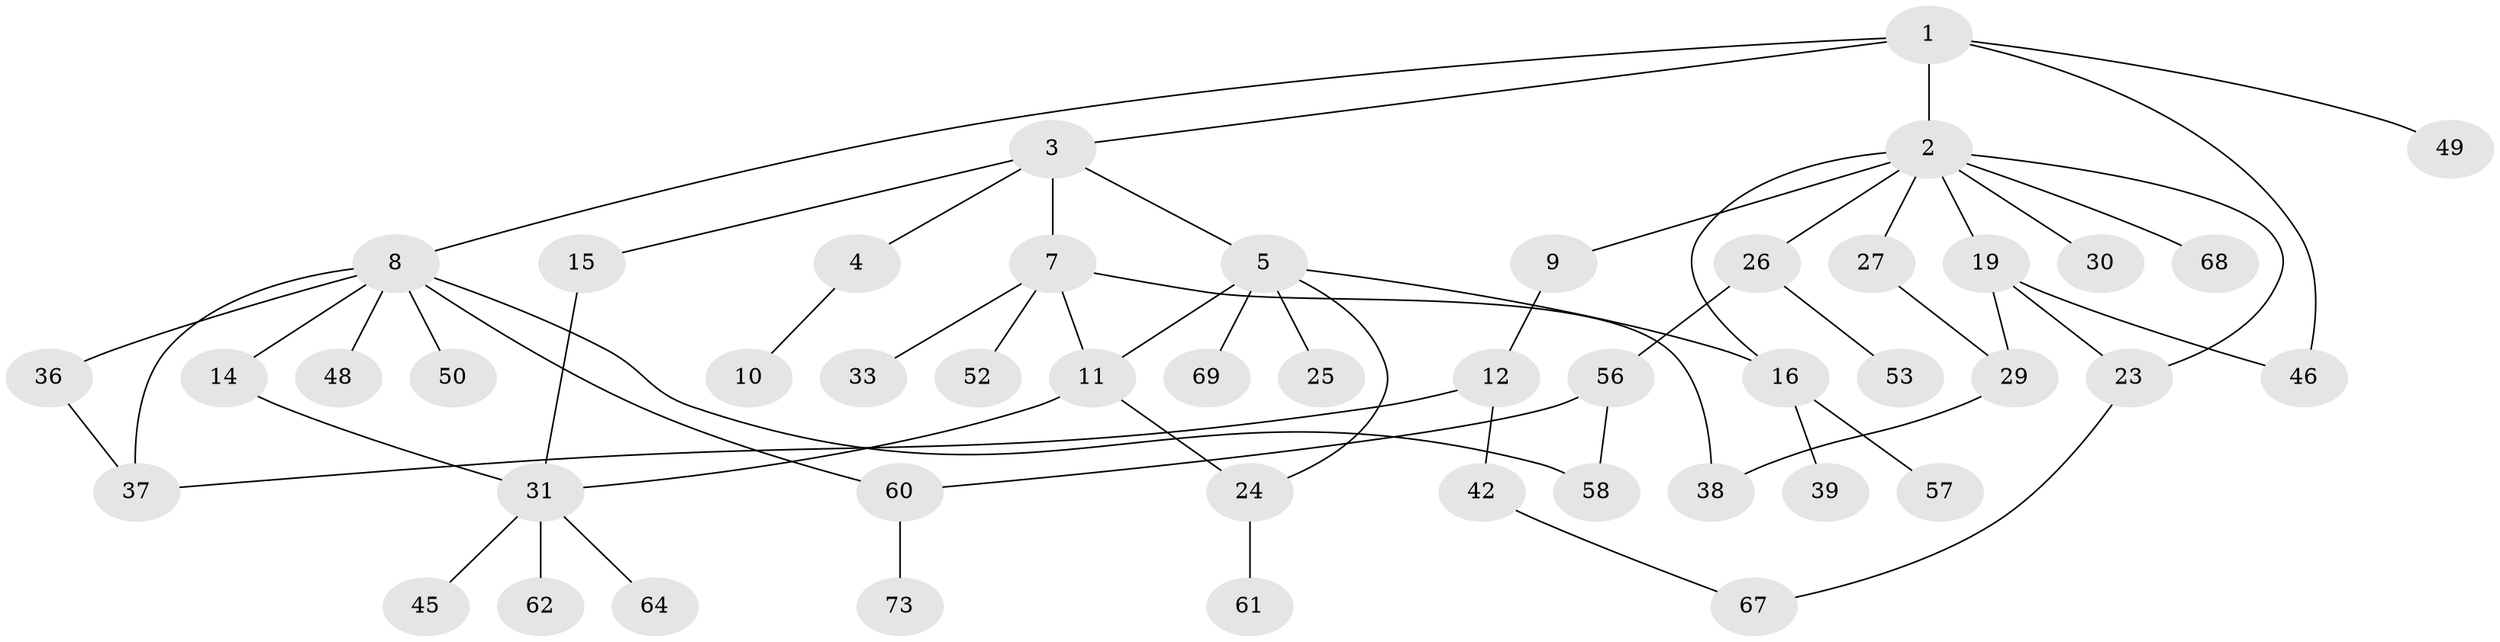 // Generated by graph-tools (version 1.1) at 2025/23/03/03/25 07:23:31]
// undirected, 47 vertices, 60 edges
graph export_dot {
graph [start="1"]
  node [color=gray90,style=filled];
  1 [super="+17"];
  2 [super="+6"];
  3 [super="+34"];
  4;
  5 [super="+13"];
  7 [super="+32"];
  8 [super="+35"];
  9 [super="+66"];
  10;
  11 [super="+22"];
  12 [super="+18"];
  14 [super="+20"];
  15 [super="+59"];
  16 [super="+21"];
  19 [super="+40"];
  23 [super="+41"];
  24 [super="+70"];
  25;
  26 [super="+28"];
  27;
  29 [super="+51"];
  30;
  31 [super="+44"];
  33;
  36;
  37 [super="+47"];
  38 [super="+63"];
  39;
  42 [super="+43"];
  45 [super="+65"];
  46 [super="+55"];
  48;
  49 [super="+54"];
  50;
  52;
  53 [super="+74"];
  56;
  57;
  58 [super="+72"];
  60 [super="+71"];
  61;
  62;
  64;
  67;
  68;
  69;
  73;
  1 -- 2;
  1 -- 3;
  1 -- 8;
  1 -- 46;
  1 -- 49;
  2 -- 23;
  2 -- 27;
  2 -- 30;
  2 -- 16;
  2 -- 19;
  2 -- 68;
  2 -- 9;
  2 -- 26;
  3 -- 4;
  3 -- 5;
  3 -- 7 [weight=2];
  3 -- 15;
  4 -- 10;
  5 -- 11;
  5 -- 24;
  5 -- 25;
  5 -- 16;
  5 -- 69;
  7 -- 38;
  7 -- 33;
  7 -- 52;
  7 -- 11;
  8 -- 14;
  8 -- 36;
  8 -- 48;
  8 -- 60;
  8 -- 50;
  8 -- 58;
  8 -- 37;
  9 -- 12;
  11 -- 31;
  11 -- 24;
  12 -- 42;
  12 -- 37;
  14 -- 31;
  15 -- 31;
  16 -- 39;
  16 -- 57;
  19 -- 29;
  19 -- 23;
  19 -- 46;
  23 -- 67;
  24 -- 61;
  26 -- 53;
  26 -- 56;
  27 -- 29;
  29 -- 38;
  31 -- 62;
  31 -- 64;
  31 -- 45;
  36 -- 37;
  42 -- 67;
  56 -- 58;
  56 -- 60;
  60 -- 73;
}
